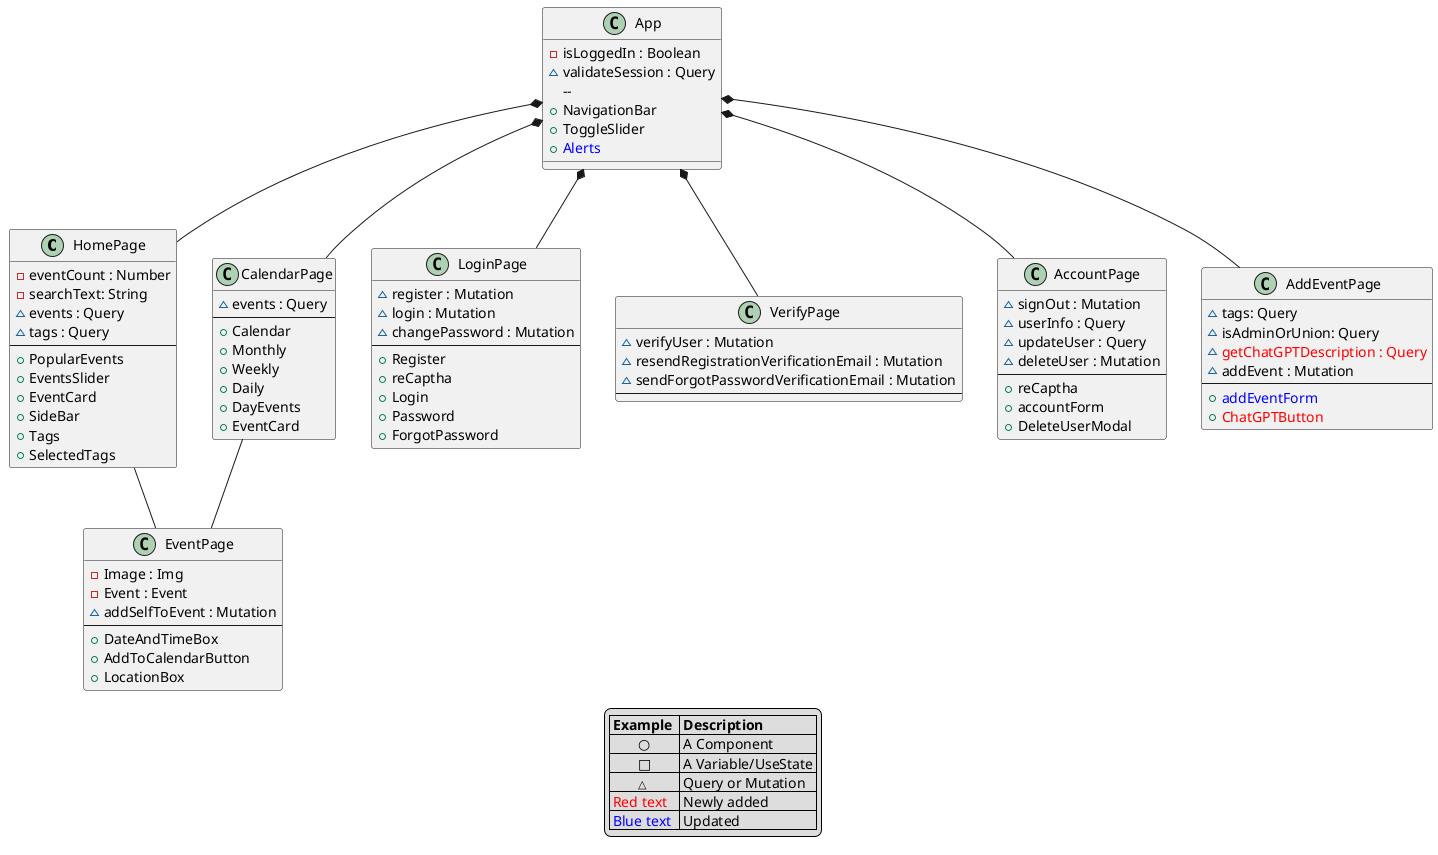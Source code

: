 @startuml FrontEndClassDiagram
class HomePage {
    - eventCount : Number
    - searchText: String
    ~ events : Query
    ~ tags : Query
    --
    + PopularEvents
    + EventsSlider
    + EventCard
    + SideBar
    + Tags 
    + SelectedTags
}

class App {
    -isLoggedIn : Boolean
    ~validateSession : Query
        --
    + NavigationBar
    + ToggleSlider
    + <color:blue>Alerts
}
class CalendarPage {
    ~ events : Query 
    --
    + Calendar
    + Monthly
    + Weekly
    + Daily
    + DayEvents
    + EventCard
}
class EventPage {
    -Image : Img
    -Event : Event
    ~addSelfToEvent : Mutation
    --
    + DateAndTimeBox
    + AddToCalendarButton
    + LocationBox
}
class LoginPage {
    ~ register : Mutation
    ~ login : Mutation
    ~ changePassword : Mutation
    --
    +Register
    +reCaptha
    +Login
    +Password
    +ForgotPassword
    }
    class VerifyPage {
    ~ verifyUser : Mutation
    ~ resendRegistrationVerificationEmail : Mutation
    ~ sendForgotPasswordVerificationEmail : Mutation
    --
}
class AccountPage {
    ~ signOut : Mutation
    ~ userInfo : Query
    ~ updateUser : Query
    ~ deleteUser : Mutation
    --
    +reCaptha
    +accountForm
    +DeleteUserModal
}
class AddEventPage {
    ~ tags: Query
    ~ isAdminOrUnion: Query
    ~ <color:red>getChatGPTDescription : Query
    ~ addEvent : Mutation
    --
    +<color:blue>addEventForm
    +<color:red>ChatGPTButton
}

App*-- HomePage 
App*-- CalendarPage   
App*-- LoginPage
App*-- AccountPage
App*-- VerifyPage
App*-- AddEventPage
HomePage-- EventPage
CalendarPage-- EventPage

legend
    |= Example  |= Description |
    |        ○ | A Component |
    |        □ | A Variable/UseState |
    |        <size:11>△ | Query or Mutation |
    |<color:red> Red text | Newly added|
    |<color:blue> Blue text | Updated |
endlegend
@enduml







